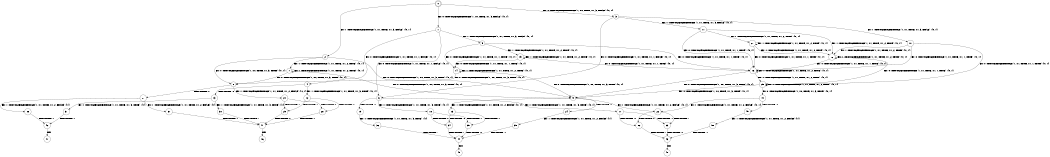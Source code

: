 digraph BCG {
size = "7, 10.5";
center = TRUE;
node [shape = circle];
0 [peripheries = 2];
0 -> 1 [label = "EX !0 !ATOMIC_EXCH_BRANCH (1, +0, TRUE, +1, 3, FALSE) !{0, 1}"];
0 -> 2 [label = "EX !1 !ATOMIC_EXCH_BRANCH (1, +1, TRUE, +1, 3, FALSE) !{0, 1}"];
0 -> 3 [label = "EX !0 !ATOMIC_EXCH_BRANCH (1, +0, TRUE, +1, 3, FALSE) !{0, 1}"];
1 -> 4 [label = "EX !0 !ATOMIC_EXCH_BRANCH (1, +1, TRUE, +1, 1, FALSE) !{0, 1}"];
1 -> 5 [label = "EX !1 !ATOMIC_EXCH_BRANCH (1, +1, TRUE, +1, 3, FALSE) !{0, 1}"];
1 -> 6 [label = "EX !0 !ATOMIC_EXCH_BRANCH (1, +1, TRUE, +1, 1, FALSE) !{0, 1}"];
2 -> 7 [label = "EX !1 !ATOMIC_EXCH_BRANCH (1, +1, TRUE, +1, 2, TRUE) !{0, 1}"];
2 -> 8 [label = "EX !0 !ATOMIC_EXCH_BRANCH (1, +0, TRUE, +1, 3, TRUE) !{0, 1}"];
2 -> 9 [label = "EX !0 !ATOMIC_EXCH_BRANCH (1, +0, TRUE, +1, 3, TRUE) !{0, 1}"];
3 -> 10 [label = "EX !1 !ATOMIC_EXCH_BRANCH (1, +1, TRUE, +1, 3, FALSE) !{0, 1}"];
3 -> 6 [label = "EX !0 !ATOMIC_EXCH_BRANCH (1, +1, TRUE, +1, 1, FALSE) !{0, 1}"];
3 -> 11 [label = "EX !1 !ATOMIC_EXCH_BRANCH (1, +1, TRUE, +1, 3, FALSE) !{0, 1}"];
4 -> 12 [label = "EX !1 !ATOMIC_EXCH_BRANCH (1, +1, TRUE, +1, 3, TRUE) !{0, 1}"];
4 -> 13 [label = "TERMINATE !0"];
5 -> 14 [label = "EX !0 !ATOMIC_EXCH_BRANCH (1, +1, TRUE, +1, 1, TRUE) !{0, 1}"];
5 -> 15 [label = "EX !1 !ATOMIC_EXCH_BRANCH (1, +1, TRUE, +1, 2, TRUE) !{0, 1}"];
5 -> 16 [label = "EX !0 !ATOMIC_EXCH_BRANCH (1, +1, TRUE, +1, 1, TRUE) !{0, 1}"];
6 -> 17 [label = "EX !1 !ATOMIC_EXCH_BRANCH (1, +1, TRUE, +1, 3, TRUE) !{0, 1}"];
6 -> 18 [label = "EX !1 !ATOMIC_EXCH_BRANCH (1, +1, TRUE, +1, 3, TRUE) !{0, 1}"];
6 -> 19 [label = "TERMINATE !0"];
7 -> 7 [label = "EX !1 !ATOMIC_EXCH_BRANCH (1, +1, TRUE, +1, 2, TRUE) !{0, 1}"];
7 -> 8 [label = "EX !0 !ATOMIC_EXCH_BRANCH (1, +0, TRUE, +1, 3, TRUE) !{0, 1}"];
7 -> 9 [label = "EX !0 !ATOMIC_EXCH_BRANCH (1, +0, TRUE, +1, 3, TRUE) !{0, 1}"];
8 -> 20 [label = "EX !1 !ATOMIC_EXCH_BRANCH (1, +1, TRUE, +1, 2, FALSE) !{0, 1}"];
8 -> 21 [label = "TERMINATE !0"];
9 -> 22 [label = "EX !1 !ATOMIC_EXCH_BRANCH (1, +1, TRUE, +1, 2, FALSE) !{0, 1}"];
9 -> 23 [label = "EX !1 !ATOMIC_EXCH_BRANCH (1, +1, TRUE, +1, 2, FALSE) !{0, 1}"];
9 -> 24 [label = "TERMINATE !0"];
10 -> 25 [label = "EX !0 !ATOMIC_EXCH_BRANCH (1, +1, TRUE, +1, 1, TRUE) !{0, 1}"];
10 -> 26 [label = "EX !1 !ATOMIC_EXCH_BRANCH (1, +1, TRUE, +1, 2, TRUE) !{0, 1}"];
10 -> 16 [label = "EX !0 !ATOMIC_EXCH_BRANCH (1, +1, TRUE, +1, 1, TRUE) !{0, 1}"];
11 -> 26 [label = "EX !1 !ATOMIC_EXCH_BRANCH (1, +1, TRUE, +1, 2, TRUE) !{0, 1}"];
11 -> 16 [label = "EX !0 !ATOMIC_EXCH_BRANCH (1, +1, TRUE, +1, 1, TRUE) !{0, 1}"];
11 -> 27 [label = "EX !1 !ATOMIC_EXCH_BRANCH (1, +1, TRUE, +1, 2, TRUE) !{0, 1}"];
12 -> 28 [label = "TERMINATE !0"];
12 -> 29 [label = "TERMINATE !1"];
13 -> 30 [label = "EX !1 !ATOMIC_EXCH_BRANCH (1, +1, TRUE, +1, 3, TRUE) !{1}"];
13 -> 31 [label = "EX !1 !ATOMIC_EXCH_BRANCH (1, +1, TRUE, +1, 3, TRUE) !{1}"];
14 -> 8 [label = "EX !0 !ATOMIC_EXCH_BRANCH (1, +0, TRUE, +1, 3, TRUE) !{0, 1}"];
14 -> 14 [label = "EX !1 !ATOMIC_EXCH_BRANCH (1, +1, TRUE, +1, 2, TRUE) !{0, 1}"];
14 -> 9 [label = "EX !0 !ATOMIC_EXCH_BRANCH (1, +0, TRUE, +1, 3, TRUE) !{0, 1}"];
15 -> 14 [label = "EX !0 !ATOMIC_EXCH_BRANCH (1, +1, TRUE, +1, 1, TRUE) !{0, 1}"];
15 -> 15 [label = "EX !1 !ATOMIC_EXCH_BRANCH (1, +1, TRUE, +1, 2, TRUE) !{0, 1}"];
15 -> 16 [label = "EX !0 !ATOMIC_EXCH_BRANCH (1, +1, TRUE, +1, 1, TRUE) !{0, 1}"];
16 -> 25 [label = "EX !1 !ATOMIC_EXCH_BRANCH (1, +1, TRUE, +1, 2, TRUE) !{0, 1}"];
16 -> 9 [label = "EX !0 !ATOMIC_EXCH_BRANCH (1, +0, TRUE, +1, 3, TRUE) !{0, 1}"];
16 -> 16 [label = "EX !1 !ATOMIC_EXCH_BRANCH (1, +1, TRUE, +1, 2, TRUE) !{0, 1}"];
17 -> 32 [label = "TERMINATE !0"];
17 -> 33 [label = "TERMINATE !1"];
18 -> 34 [label = "TERMINATE !0"];
18 -> 35 [label = "TERMINATE !1"];
19 -> 36 [label = "EX !1 !ATOMIC_EXCH_BRANCH (1, +1, TRUE, +1, 3, TRUE) !{1}"];
20 -> 28 [label = "TERMINATE !0"];
20 -> 29 [label = "TERMINATE !1"];
21 -> 37 [label = "EX !1 !ATOMIC_EXCH_BRANCH (1, +1, TRUE, +1, 2, FALSE) !{1}"];
21 -> 38 [label = "EX !1 !ATOMIC_EXCH_BRANCH (1, +1, TRUE, +1, 2, FALSE) !{1}"];
22 -> 32 [label = "TERMINATE !0"];
22 -> 33 [label = "TERMINATE !1"];
23 -> 34 [label = "TERMINATE !0"];
23 -> 35 [label = "TERMINATE !1"];
24 -> 39 [label = "EX !1 !ATOMIC_EXCH_BRANCH (1, +1, TRUE, +1, 2, FALSE) !{1}"];
25 -> 40 [label = "EX !0 !ATOMIC_EXCH_BRANCH (1, +0, TRUE, +1, 3, TRUE) !{0, 1}"];
25 -> 25 [label = "EX !1 !ATOMIC_EXCH_BRANCH (1, +1, TRUE, +1, 2, TRUE) !{0, 1}"];
25 -> 9 [label = "EX !0 !ATOMIC_EXCH_BRANCH (1, +0, TRUE, +1, 3, TRUE) !{0, 1}"];
26 -> 25 [label = "EX !0 !ATOMIC_EXCH_BRANCH (1, +1, TRUE, +1, 1, TRUE) !{0, 1}"];
26 -> 26 [label = "EX !1 !ATOMIC_EXCH_BRANCH (1, +1, TRUE, +1, 2, TRUE) !{0, 1}"];
26 -> 16 [label = "EX !0 !ATOMIC_EXCH_BRANCH (1, +1, TRUE, +1, 1, TRUE) !{0, 1}"];
27 -> 26 [label = "EX !1 !ATOMIC_EXCH_BRANCH (1, +1, TRUE, +1, 2, TRUE) !{0, 1}"];
27 -> 16 [label = "EX !0 !ATOMIC_EXCH_BRANCH (1, +1, TRUE, +1, 1, TRUE) !{0, 1}"];
27 -> 27 [label = "EX !1 !ATOMIC_EXCH_BRANCH (1, +1, TRUE, +1, 2, TRUE) !{0, 1}"];
28 -> 41 [label = "TERMINATE !1"];
29 -> 41 [label = "TERMINATE !0"];
30 -> 41 [label = "TERMINATE !1"];
31 -> 42 [label = "TERMINATE !1"];
32 -> 43 [label = "TERMINATE !1"];
33 -> 43 [label = "TERMINATE !0"];
34 -> 44 [label = "TERMINATE !1"];
35 -> 44 [label = "TERMINATE !0"];
36 -> 44 [label = "TERMINATE !1"];
37 -> 41 [label = "TERMINATE !1"];
38 -> 42 [label = "TERMINATE !1"];
39 -> 44 [label = "TERMINATE !1"];
40 -> 22 [label = "EX !1 !ATOMIC_EXCH_BRANCH (1, +1, TRUE, +1, 2, FALSE) !{0, 1}"];
40 -> 45 [label = "TERMINATE !0"];
41 -> 46 [label = "exit"];
42 -> 47 [label = "exit"];
43 -> 48 [label = "exit"];
44 -> 49 [label = "exit"];
45 -> 50 [label = "EX !1 !ATOMIC_EXCH_BRANCH (1, +1, TRUE, +1, 2, FALSE) !{1}"];
50 -> 43 [label = "TERMINATE !1"];
}
